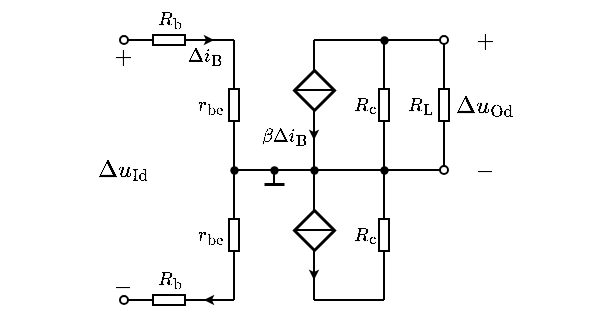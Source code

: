 <mxfile version="17.2.1" type="device"><diagram id="eVuud7QozEN9YlrwINzR" name="第 1 页"><mxGraphModel dx="258" dy="188" grid="1" gridSize="5" guides="1" tooltips="1" connect="1" arrows="1" fold="1" page="1" pageScale="1" pageWidth="827" pageHeight="1169" math="1" shadow="0"><root><mxCell id="0"/><mxCell id="1" parent="0"/><mxCell id="AJ9eB-Lw84YiiwOxlzXT-11" value="$$r_\mathrm{be}$$" style="text;html=1;resizable=1;autosize=1;align=center;verticalAlign=middle;points=[];fillColor=none;strokeColor=none;rounded=0;fontSize=8;movable=1;rotatable=1;deletable=1;editable=1;connectable=0;allowArrows=0;" vertex="1" parent="1"><mxGeometry x="315" y="135" width="25" height="15" as="geometry"/></mxCell><mxCell id="AJ9eB-Lw84YiiwOxlzXT-12" value="" style="endArrow=none;html=1;rounded=0;fontSize=10;startSize=4;endSize=4;entryX=1;entryY=0.5;entryDx=0;entryDy=0;entryPerimeter=0;" edge="1" parent="1" target="AJ9eB-Lw84YiiwOxlzXT-13"><mxGeometry width="50" height="50" relative="1" as="geometry"><mxPoint x="340" y="110" as="sourcePoint"/><mxPoint x="537" y="75.5" as="targetPoint"/></mxGeometry></mxCell><mxCell id="AJ9eB-Lw84YiiwOxlzXT-13" value="" style="pointerEvents=1;verticalLabelPosition=bottom;shadow=0;dashed=0;align=center;html=1;verticalAlign=top;shape=mxgraph.electrical.resistors.resistor_1;fontSize=10;direction=north;allowArrows=0;" vertex="1" parent="1"><mxGeometry x="337.5" y="130" width="5" height="25" as="geometry"/></mxCell><mxCell id="AJ9eB-Lw84YiiwOxlzXT-14" value="" style="endArrow=none;html=1;rounded=0;fontSize=10;startSize=4;endSize=4;exitX=0;exitY=0.5;exitDx=0;exitDy=0;exitPerimeter=0;entryX=1;entryY=0.5;entryDx=0;entryDy=0;entryPerimeter=0;" edge="1" parent="1" source="AJ9eB-Lw84YiiwOxlzXT-13" target="AJ9eB-Lw84YiiwOxlzXT-56"><mxGeometry width="50" height="50" relative="1" as="geometry"><mxPoint x="429.5" y="60.5" as="sourcePoint"/><mxPoint x="340" y="200" as="targetPoint"/></mxGeometry></mxCell><mxCell id="AJ9eB-Lw84YiiwOxlzXT-2" value="$$\Delta i_\mathrm{B}$$" style="text;html=1;align=center;verticalAlign=middle;resizable=1;points=[];autosize=1;strokeColor=none;fillColor=none;fontSize=8;movable=1;rotatable=1;deletable=1;editable=1;connectable=0;allowArrows=0;" vertex="1" parent="1"><mxGeometry x="315" y="110" width="20" height="15" as="geometry"/></mxCell><mxCell id="AJ9eB-Lw84YiiwOxlzXT-3" value="$$R_\mathrm{b}$$" style="text;html=1;resizable=1;autosize=1;align=center;verticalAlign=middle;points=[];fillColor=none;strokeColor=none;rounded=0;fontSize=8;movable=1;rotatable=1;deletable=1;editable=1;connectable=0;allowArrows=0;" vertex="1" parent="1"><mxGeometry x="295" y="90" width="25" height="20" as="geometry"/></mxCell><mxCell id="AJ9eB-Lw84YiiwOxlzXT-4" value="" style="endArrow=none;html=1;rounded=0;fontSize=10;startSize=4;endSize=4;entryX=1;entryY=0.5;entryDx=0;entryDy=0;entryPerimeter=0;startArrow=oval;startFill=0;" edge="1" parent="1" target="AJ9eB-Lw84YiiwOxlzXT-5"><mxGeometry width="50" height="50" relative="1" as="geometry"><mxPoint x="285" y="110" as="sourcePoint"/><mxPoint x="549.5" y="30.5" as="targetPoint"/></mxGeometry></mxCell><mxCell id="AJ9eB-Lw84YiiwOxlzXT-5" value="" style="pointerEvents=1;verticalLabelPosition=bottom;shadow=0;dashed=0;align=center;html=1;verticalAlign=top;shape=mxgraph.electrical.resistors.resistor_1;fontSize=10;direction=west;allowArrows=0;" vertex="1" parent="1"><mxGeometry x="295" y="107.5" width="25" height="5" as="geometry"/></mxCell><mxCell id="AJ9eB-Lw84YiiwOxlzXT-6" value="" style="endArrow=none;html=1;rounded=0;fontSize=10;startSize=4;endSize=4;exitX=0;exitY=0.5;exitDx=0;exitDy=0;exitPerimeter=0;" edge="1" parent="1" source="AJ9eB-Lw84YiiwOxlzXT-5"><mxGeometry width="50" height="50" relative="1" as="geometry"><mxPoint x="442" y="15.5" as="sourcePoint"/><mxPoint x="340" y="110" as="targetPoint"/></mxGeometry></mxCell><mxCell id="AJ9eB-Lw84YiiwOxlzXT-18" value="" style="endArrow=classic;html=1;rounded=0;startSize=2;endSize=2;" edge="1" parent="1"><mxGeometry width="50" height="50" relative="1" as="geometry"><mxPoint x="325" y="110" as="sourcePoint"/><mxPoint x="330" y="110" as="targetPoint"/></mxGeometry></mxCell><mxCell id="AJ9eB-Lw84YiiwOxlzXT-22" value="" style="endArrow=oval;html=1;rounded=0;fontSize=8;startSize=4;endSize=4;endFill=0;" edge="1" parent="1"><mxGeometry width="50" height="50" relative="1" as="geometry"><mxPoint x="340" y="175" as="sourcePoint"/><mxPoint x="445" y="175" as="targetPoint"/></mxGeometry></mxCell><mxCell id="AJ9eB-Lw84YiiwOxlzXT-23" value="" style="endArrow=none;html=1;rounded=0;fontSize=8;startSize=2;endSize=2;" edge="1" parent="1"><mxGeometry width="50" height="50" relative="1" as="geometry"><mxPoint x="360" y="175" as="sourcePoint"/><mxPoint x="360" y="182" as="targetPoint"/></mxGeometry></mxCell><mxCell id="AJ9eB-Lw84YiiwOxlzXT-24" value="" style="endArrow=none;html=1;rounded=0;fontSize=8;startSize=2;endSize=2;strokeWidth=1.5;" edge="1" parent="1"><mxGeometry width="50" height="50" relative="1" as="geometry"><mxPoint x="355" y="182" as="sourcePoint"/><mxPoint x="365" y="182" as="targetPoint"/></mxGeometry></mxCell><mxCell id="AJ9eB-Lw84YiiwOxlzXT-25" value="" style="endArrow=none;html=1;rounded=0;fontSize=8;startSize=2;endSize=2;strokeWidth=1;entryX=0.5;entryY=1;entryDx=0;entryDy=0;exitX=0.5;exitY=0;exitDx=0;exitDy=0;" edge="1" parent="1" source="AJ9eB-Lw84YiiwOxlzXT-33" target="AJ9eB-Lw84YiiwOxlzXT-26"><mxGeometry width="50" height="50" relative="1" as="geometry"><mxPoint x="380" y="185" as="sourcePoint"/><mxPoint x="380" y="165" as="targetPoint"/></mxGeometry></mxCell><mxCell id="AJ9eB-Lw84YiiwOxlzXT-26" value="" style="rhombus;whiteSpace=wrap;html=1;fontSize=8;strokeWidth=1.5;" vertex="1" parent="1"><mxGeometry x="370" y="125" width="20" height="20" as="geometry"/></mxCell><mxCell id="AJ9eB-Lw84YiiwOxlzXT-27" value="" style="endArrow=none;html=1;rounded=0;fontSize=8;startSize=2;endSize=2;strokeWidth=1;exitX=0;exitY=0.5;exitDx=0;exitDy=0;entryX=1;entryY=0.5;entryDx=0;entryDy=0;" edge="1" parent="1" source="AJ9eB-Lw84YiiwOxlzXT-26" target="AJ9eB-Lw84YiiwOxlzXT-26"><mxGeometry width="50" height="50" relative="1" as="geometry"><mxPoint x="380" y="170" as="sourcePoint"/><mxPoint x="415" y="135" as="targetPoint"/></mxGeometry></mxCell><mxCell id="AJ9eB-Lw84YiiwOxlzXT-28" value="" style="endArrow=none;html=1;rounded=0;fontSize=8;startSize=2;endSize=2;strokeWidth=1;exitX=0.5;exitY=0;exitDx=0;exitDy=0;" edge="1" parent="1" source="AJ9eB-Lw84YiiwOxlzXT-26"><mxGeometry width="50" height="50" relative="1" as="geometry"><mxPoint x="365" y="145" as="sourcePoint"/><mxPoint x="380" y="110" as="targetPoint"/></mxGeometry></mxCell><mxCell id="AJ9eB-Lw84YiiwOxlzXT-29" value="" style="endArrow=oval;html=1;rounded=0;fontSize=8;startSize=4;endSize=4;strokeWidth=1;endFill=0;" edge="1" parent="1"><mxGeometry width="50" height="50" relative="1" as="geometry"><mxPoint x="380" y="110" as="sourcePoint"/><mxPoint x="445" y="110" as="targetPoint"/></mxGeometry></mxCell><mxCell id="AJ9eB-Lw84YiiwOxlzXT-30" value="" style="endArrow=classic;html=1;rounded=0;fontSize=8;startSize=2;endSize=2;strokeWidth=1;" edge="1" parent="1"><mxGeometry width="50" height="50" relative="1" as="geometry"><mxPoint x="380" y="150" as="sourcePoint"/><mxPoint x="380" y="160" as="targetPoint"/></mxGeometry></mxCell><mxCell id="AJ9eB-Lw84YiiwOxlzXT-31" value="$$\beta \Delta i_\mathrm{B}$$" style="text;html=1;align=center;verticalAlign=middle;resizable=1;points=[];autosize=1;strokeColor=none;fillColor=none;fontSize=8;movable=1;rotatable=1;deletable=1;editable=1;connectable=1;" vertex="1" parent="1"><mxGeometry x="350" y="150" width="30" height="15" as="geometry"/></mxCell><mxCell id="AJ9eB-Lw84YiiwOxlzXT-33" value="" style="rhombus;whiteSpace=wrap;html=1;fontSize=8;strokeWidth=1.5;" vertex="1" parent="1"><mxGeometry x="370" y="195" width="20" height="20" as="geometry"/></mxCell><mxCell id="AJ9eB-Lw84YiiwOxlzXT-34" value="" style="endArrow=none;html=1;rounded=0;fontSize=8;startSize=2;endSize=2;strokeWidth=1;exitX=0;exitY=0.5;exitDx=0;exitDy=0;entryX=1;entryY=0.5;entryDx=0;entryDy=0;" edge="1" parent="1" source="AJ9eB-Lw84YiiwOxlzXT-33" target="AJ9eB-Lw84YiiwOxlzXT-33"><mxGeometry width="50" height="50" relative="1" as="geometry"><mxPoint x="380" y="250" as="sourcePoint"/><mxPoint x="415" y="215" as="targetPoint"/></mxGeometry></mxCell><mxCell id="AJ9eB-Lw84YiiwOxlzXT-35" value="" style="endArrow=classic;html=1;rounded=0;fontSize=8;startSize=2;endSize=2;strokeWidth=1;" edge="1" parent="1"><mxGeometry width="50" height="50" relative="1" as="geometry"><mxPoint x="380" y="220" as="sourcePoint"/><mxPoint x="380" y="230" as="targetPoint"/></mxGeometry></mxCell><mxCell id="AJ9eB-Lw84YiiwOxlzXT-36" value="" style="endArrow=none;html=1;rounded=0;fontSize=8;startSize=2;endSize=2;strokeWidth=1;exitX=0.5;exitY=1;exitDx=0;exitDy=0;" edge="1" parent="1" source="AJ9eB-Lw84YiiwOxlzXT-33"><mxGeometry width="50" height="50" relative="1" as="geometry"><mxPoint x="415" y="245" as="sourcePoint"/><mxPoint x="380" y="240" as="targetPoint"/></mxGeometry></mxCell><mxCell id="AJ9eB-Lw84YiiwOxlzXT-37" value="" style="endArrow=none;html=1;rounded=0;fontSize=8;startSize=2;endSize=2;strokeWidth=1;" edge="1" parent="1"><mxGeometry width="50" height="50" relative="1" as="geometry"><mxPoint x="380" y="240" as="sourcePoint"/><mxPoint x="415" y="240" as="targetPoint"/></mxGeometry></mxCell><mxCell id="AJ9eB-Lw84YiiwOxlzXT-39" value="" style="pointerEvents=1;verticalLabelPosition=bottom;shadow=0;dashed=0;align=center;html=1;verticalAlign=top;shape=mxgraph.electrical.resistors.resistor_1;fontSize=10;direction=north;allowArrows=0;" vertex="1" parent="1"><mxGeometry x="412.5" y="130" width="5" height="25" as="geometry"/></mxCell><mxCell id="AJ9eB-Lw84YiiwOxlzXT-40" value="" style="endArrow=none;html=1;rounded=0;fontSize=8;startSize=2;endSize=2;strokeWidth=1;exitX=1;exitY=0.5;exitDx=0;exitDy=0;exitPerimeter=0;" edge="1" parent="1" source="AJ9eB-Lw84YiiwOxlzXT-39"><mxGeometry width="50" height="50" relative="1" as="geometry"><mxPoint x="465" y="170" as="sourcePoint"/><mxPoint x="415" y="110" as="targetPoint"/></mxGeometry></mxCell><mxCell id="AJ9eB-Lw84YiiwOxlzXT-41" value="" style="endArrow=none;html=1;rounded=0;fontSize=8;startSize=2;endSize=2;strokeWidth=1;exitX=0;exitY=0.5;exitDx=0;exitDy=0;exitPerimeter=0;" edge="1" parent="1" source="AJ9eB-Lw84YiiwOxlzXT-39"><mxGeometry width="50" height="50" relative="1" as="geometry"><mxPoint x="450" y="170" as="sourcePoint"/><mxPoint x="415" y="175" as="targetPoint"/></mxGeometry></mxCell><mxCell id="AJ9eB-Lw84YiiwOxlzXT-42" value="$$R_\mathrm{L}$$" style="text;html=1;resizable=1;autosize=1;align=center;verticalAlign=middle;points=[];fillColor=none;strokeColor=none;rounded=0;fontSize=8;movable=1;rotatable=1;deletable=1;editable=1;connectable=0;allowArrows=0;" vertex="1" parent="1"><mxGeometry x="425" y="135" width="15" height="15" as="geometry"/></mxCell><mxCell id="AJ9eB-Lw84YiiwOxlzXT-43" value="" style="pointerEvents=1;verticalLabelPosition=bottom;shadow=0;dashed=0;align=center;html=1;verticalAlign=top;shape=mxgraph.electrical.resistors.resistor_1;fontSize=10;direction=north;allowArrows=0;" vertex="1" parent="1"><mxGeometry x="442.5" y="130" width="5" height="25" as="geometry"/></mxCell><mxCell id="AJ9eB-Lw84YiiwOxlzXT-44" value="" style="endArrow=none;html=1;rounded=0;fontSize=8;startSize=2;endSize=2;strokeWidth=1;exitX=1;exitY=0.5;exitDx=0;exitDy=0;exitPerimeter=0;" edge="1" parent="1" source="AJ9eB-Lw84YiiwOxlzXT-43"><mxGeometry width="50" height="50" relative="1" as="geometry"><mxPoint x="495" y="170" as="sourcePoint"/><mxPoint x="445" y="112" as="targetPoint"/></mxGeometry></mxCell><mxCell id="AJ9eB-Lw84YiiwOxlzXT-45" value="" style="endArrow=none;html=1;rounded=0;fontSize=8;startSize=2;endSize=2;strokeWidth=1;exitX=0;exitY=0.5;exitDx=0;exitDy=0;exitPerimeter=0;" edge="1" parent="1" source="AJ9eB-Lw84YiiwOxlzXT-43"><mxGeometry width="50" height="50" relative="1" as="geometry"><mxPoint x="480" y="170" as="sourcePoint"/><mxPoint x="445" y="173" as="targetPoint"/></mxGeometry></mxCell><mxCell id="AJ9eB-Lw84YiiwOxlzXT-46" value="$$R_\mathrm{c}$$" style="text;html=1;resizable=1;autosize=1;align=center;verticalAlign=middle;points=[];fillColor=none;strokeColor=none;rounded=0;fontSize=8;movable=1;rotatable=1;deletable=1;editable=1;connectable=0;allowArrows=0;" vertex="1" parent="1"><mxGeometry x="395" y="200" width="20" height="15" as="geometry"/></mxCell><mxCell id="AJ9eB-Lw84YiiwOxlzXT-47" value="" style="pointerEvents=1;verticalLabelPosition=bottom;shadow=0;dashed=0;align=center;html=1;verticalAlign=top;shape=mxgraph.electrical.resistors.resistor_1;fontSize=10;direction=north;allowArrows=0;" vertex="1" parent="1"><mxGeometry x="412.5" y="195" width="5" height="25" as="geometry"/></mxCell><mxCell id="AJ9eB-Lw84YiiwOxlzXT-48" value="" style="endArrow=none;html=1;rounded=0;fontSize=8;startSize=2;endSize=2;strokeWidth=1;exitX=1;exitY=0.5;exitDx=0;exitDy=0;exitPerimeter=0;" edge="1" parent="1" source="AJ9eB-Lw84YiiwOxlzXT-47"><mxGeometry width="50" height="50" relative="1" as="geometry"><mxPoint x="465" y="235" as="sourcePoint"/><mxPoint x="415" y="175" as="targetPoint"/></mxGeometry></mxCell><mxCell id="AJ9eB-Lw84YiiwOxlzXT-49" value="" style="endArrow=none;html=1;rounded=0;fontSize=8;startSize=2;endSize=2;strokeWidth=1;exitX=0;exitY=0.5;exitDx=0;exitDy=0;exitPerimeter=0;" edge="1" parent="1" source="AJ9eB-Lw84YiiwOxlzXT-47"><mxGeometry width="50" height="50" relative="1" as="geometry"><mxPoint x="450" y="235" as="sourcePoint"/><mxPoint x="415" y="240" as="targetPoint"/></mxGeometry></mxCell><mxCell id="AJ9eB-Lw84YiiwOxlzXT-50" value="" style="shape=waypoint;sketch=0;fillStyle=solid;size=6;pointerEvents=1;points=[];fillColor=none;resizable=1;rotatable=1;perimeter=centerPerimeter;snapToPoint=1;fontSize=8;strokeWidth=0.1;movable=1;deletable=1;editable=1;connectable=1;" vertex="1" parent="1"><mxGeometry x="375" y="170" width="10" height="10" as="geometry"/></mxCell><mxCell id="AJ9eB-Lw84YiiwOxlzXT-51" value="" style="shape=waypoint;sketch=0;fillStyle=solid;size=6;pointerEvents=1;points=[];fillColor=none;resizable=1;rotatable=1;perimeter=centerPerimeter;snapToPoint=1;fontSize=8;strokeWidth=0.1;movable=1;deletable=1;editable=1;connectable=1;" vertex="1" parent="1"><mxGeometry x="410" y="170" width="10" height="10" as="geometry"/></mxCell><mxCell id="AJ9eB-Lw84YiiwOxlzXT-52" value="" style="shape=waypoint;sketch=0;fillStyle=solid;size=6;pointerEvents=1;points=[];fillColor=none;resizable=1;rotatable=1;perimeter=centerPerimeter;snapToPoint=1;fontSize=8;strokeWidth=0.1;movable=1;deletable=1;editable=1;connectable=1;" vertex="1" parent="1"><mxGeometry x="410" y="105" width="10" height="10" as="geometry"/></mxCell><mxCell id="AJ9eB-Lw84YiiwOxlzXT-53" value="" style="shape=waypoint;sketch=0;fillStyle=solid;size=6;pointerEvents=1;points=[];fillColor=none;resizable=1;rotatable=1;perimeter=centerPerimeter;snapToPoint=1;fontSize=8;strokeWidth=0.1;movable=1;deletable=1;editable=1;connectable=1;" vertex="1" parent="1"><mxGeometry x="355" y="170" width="10" height="10" as="geometry"/></mxCell><mxCell id="AJ9eB-Lw84YiiwOxlzXT-54" value="" style="shape=waypoint;sketch=0;fillStyle=solid;size=6;pointerEvents=1;points=[];fillColor=none;resizable=1;rotatable=1;perimeter=centerPerimeter;snapToPoint=1;fontSize=8;strokeWidth=0.1;movable=1;deletable=1;editable=1;connectable=1;" vertex="1" parent="1"><mxGeometry x="335" y="170" width="10" height="10" as="geometry"/></mxCell><mxCell id="AJ9eB-Lw84YiiwOxlzXT-55" value="$$r_\mathrm{be}$$" style="text;html=1;resizable=1;autosize=1;align=center;verticalAlign=middle;points=[];fillColor=none;strokeColor=none;rounded=0;fontSize=8;movable=1;rotatable=1;deletable=1;editable=1;connectable=0;allowArrows=0;" vertex="1" parent="1"><mxGeometry x="315" y="200" width="25" height="15" as="geometry"/></mxCell><mxCell id="AJ9eB-Lw84YiiwOxlzXT-56" value="" style="pointerEvents=1;verticalLabelPosition=bottom;shadow=0;dashed=0;align=center;html=1;verticalAlign=top;shape=mxgraph.electrical.resistors.resistor_1;fontSize=10;direction=north;allowArrows=0;" vertex="1" parent="1"><mxGeometry x="337.5" y="195" width="5" height="25" as="geometry"/></mxCell><mxCell id="AJ9eB-Lw84YiiwOxlzXT-57" value="" style="endArrow=none;html=1;rounded=0;fontSize=8;startSize=2;endSize=2;strokeWidth=1;entryX=0;entryY=0.5;entryDx=0;entryDy=0;entryPerimeter=0;" edge="1" parent="1" target="AJ9eB-Lw84YiiwOxlzXT-56"><mxGeometry width="50" height="50" relative="1" as="geometry"><mxPoint x="340" y="240" as="sourcePoint"/><mxPoint x="325" y="190" as="targetPoint"/></mxGeometry></mxCell><mxCell id="AJ9eB-Lw84YiiwOxlzXT-59" value="$$R_\mathrm{b}$$" style="text;html=1;resizable=1;autosize=1;align=center;verticalAlign=middle;points=[];fillColor=none;strokeColor=none;rounded=0;fontSize=8;movable=1;rotatable=1;deletable=1;editable=1;connectable=0;allowArrows=0;" vertex="1" parent="1"><mxGeometry x="295" y="220" width="25" height="20" as="geometry"/></mxCell><mxCell id="AJ9eB-Lw84YiiwOxlzXT-60" value="" style="endArrow=none;html=1;rounded=0;fontSize=10;startSize=4;endSize=4;entryX=1;entryY=0.5;entryDx=0;entryDy=0;entryPerimeter=0;startArrow=oval;startFill=0;" edge="1" parent="1" target="AJ9eB-Lw84YiiwOxlzXT-61"><mxGeometry width="50" height="50" relative="1" as="geometry"><mxPoint x="285" y="240" as="sourcePoint"/><mxPoint x="549.5" y="160.5" as="targetPoint"/></mxGeometry></mxCell><mxCell id="AJ9eB-Lw84YiiwOxlzXT-61" value="" style="pointerEvents=1;verticalLabelPosition=bottom;shadow=0;dashed=0;align=center;html=1;verticalAlign=top;shape=mxgraph.electrical.resistors.resistor_1;fontSize=10;direction=west;allowArrows=0;" vertex="1" parent="1"><mxGeometry x="295" y="237.5" width="25" height="5" as="geometry"/></mxCell><mxCell id="AJ9eB-Lw84YiiwOxlzXT-62" value="" style="endArrow=none;html=1;rounded=0;fontSize=10;startSize=4;endSize=4;exitX=0;exitY=0.5;exitDx=0;exitDy=0;exitPerimeter=0;" edge="1" parent="1" source="AJ9eB-Lw84YiiwOxlzXT-61"><mxGeometry width="50" height="50" relative="1" as="geometry"><mxPoint x="442" y="145.5" as="sourcePoint"/><mxPoint x="340" y="240" as="targetPoint"/></mxGeometry></mxCell><mxCell id="AJ9eB-Lw84YiiwOxlzXT-63" value="" style="endArrow=classic;html=1;rounded=0;startSize=2;endSize=2;" edge="1" parent="1"><mxGeometry width="50" height="50" relative="1" as="geometry"><mxPoint x="335" y="240" as="sourcePoint"/><mxPoint x="325" y="240" as="targetPoint"/></mxGeometry></mxCell><mxCell id="AJ9eB-Lw84YiiwOxlzXT-64" value="$$\Delta u_{\mathrm{Id}}$$" style="text;html=1;align=center;verticalAlign=middle;resizable=1;points=[];autosize=1;strokeColor=none;fillColor=none;fontSize=10;movable=1;rotatable=1;deletable=1;editable=1;connectable=0;" vertex="1" parent="1"><mxGeometry x="274" y="165" width="20" height="20" as="geometry"/></mxCell><mxCell id="AJ9eB-Lw84YiiwOxlzXT-65" value="$$+$$" style="text;html=1;align=center;verticalAlign=middle;resizable=1;points=[];autosize=1;strokeColor=none;fillColor=none;fontSize=10;movable=1;rotatable=1;deletable=1;editable=1;connectable=0;" vertex="1" parent="1"><mxGeometry x="274" y="110" width="20" height="15" as="geometry"/></mxCell><mxCell id="AJ9eB-Lw84YiiwOxlzXT-66" value="$$-$$" style="text;html=1;align=center;verticalAlign=middle;resizable=1;points=[];autosize=1;strokeColor=none;fillColor=none;fontSize=10;movable=1;rotatable=1;deletable=1;editable=1;connectable=0;" vertex="1" parent="1"><mxGeometry x="274" y="225" width="20" height="15" as="geometry"/></mxCell><mxCell id="AJ9eB-Lw84YiiwOxlzXT-67" value="$$R_\mathrm{c}$$" style="text;html=1;resizable=1;autosize=1;align=center;verticalAlign=middle;points=[];fillColor=none;strokeColor=none;rounded=0;fontSize=8;movable=1;rotatable=1;deletable=1;editable=1;connectable=0;allowArrows=0;" vertex="1" parent="1"><mxGeometry x="395" y="135" width="20" height="15" as="geometry"/></mxCell><mxCell id="AJ9eB-Lw84YiiwOxlzXT-68" value="$$+$$" style="text;html=1;align=center;verticalAlign=middle;resizable=1;points=[];autosize=1;strokeColor=none;fillColor=none;fontSize=10;movable=1;rotatable=1;deletable=1;editable=1;connectable=0;" vertex="1" parent="1"><mxGeometry x="455" y="105" width="20" height="10" as="geometry"/></mxCell><mxCell id="AJ9eB-Lw84YiiwOxlzXT-69" value="$$\Delta u_{\mathrm{Od}}$$" style="text;html=1;align=center;verticalAlign=middle;resizable=1;points=[];autosize=1;strokeColor=none;fillColor=none;fontSize=10;movable=1;rotatable=1;deletable=1;editable=1;connectable=0;" vertex="1" parent="1"><mxGeometry x="450" y="132.5" width="30" height="20" as="geometry"/></mxCell><mxCell id="AJ9eB-Lw84YiiwOxlzXT-70" value="$$-$$" style="text;html=1;align=center;verticalAlign=middle;resizable=1;points=[];autosize=1;strokeColor=none;fillColor=none;fontSize=10;movable=1;rotatable=1;deletable=1;editable=1;connectable=0;" vertex="1" parent="1"><mxGeometry x="455" y="170" width="20" height="10" as="geometry"/></mxCell></root></mxGraphModel></diagram></mxfile>